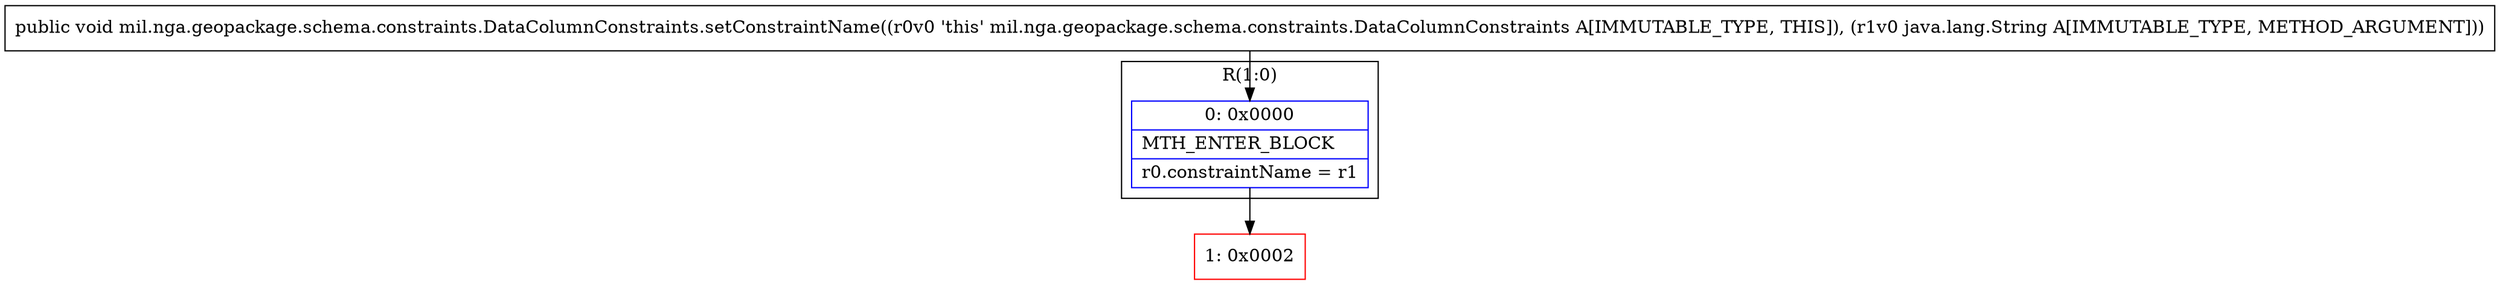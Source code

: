 digraph "CFG formil.nga.geopackage.schema.constraints.DataColumnConstraints.setConstraintName(Ljava\/lang\/String;)V" {
subgraph cluster_Region_89898271 {
label = "R(1:0)";
node [shape=record,color=blue];
Node_0 [shape=record,label="{0\:\ 0x0000|MTH_ENTER_BLOCK\l|r0.constraintName = r1\l}"];
}
Node_1 [shape=record,color=red,label="{1\:\ 0x0002}"];
MethodNode[shape=record,label="{public void mil.nga.geopackage.schema.constraints.DataColumnConstraints.setConstraintName((r0v0 'this' mil.nga.geopackage.schema.constraints.DataColumnConstraints A[IMMUTABLE_TYPE, THIS]), (r1v0 java.lang.String A[IMMUTABLE_TYPE, METHOD_ARGUMENT])) }"];
MethodNode -> Node_0;
Node_0 -> Node_1;
}

